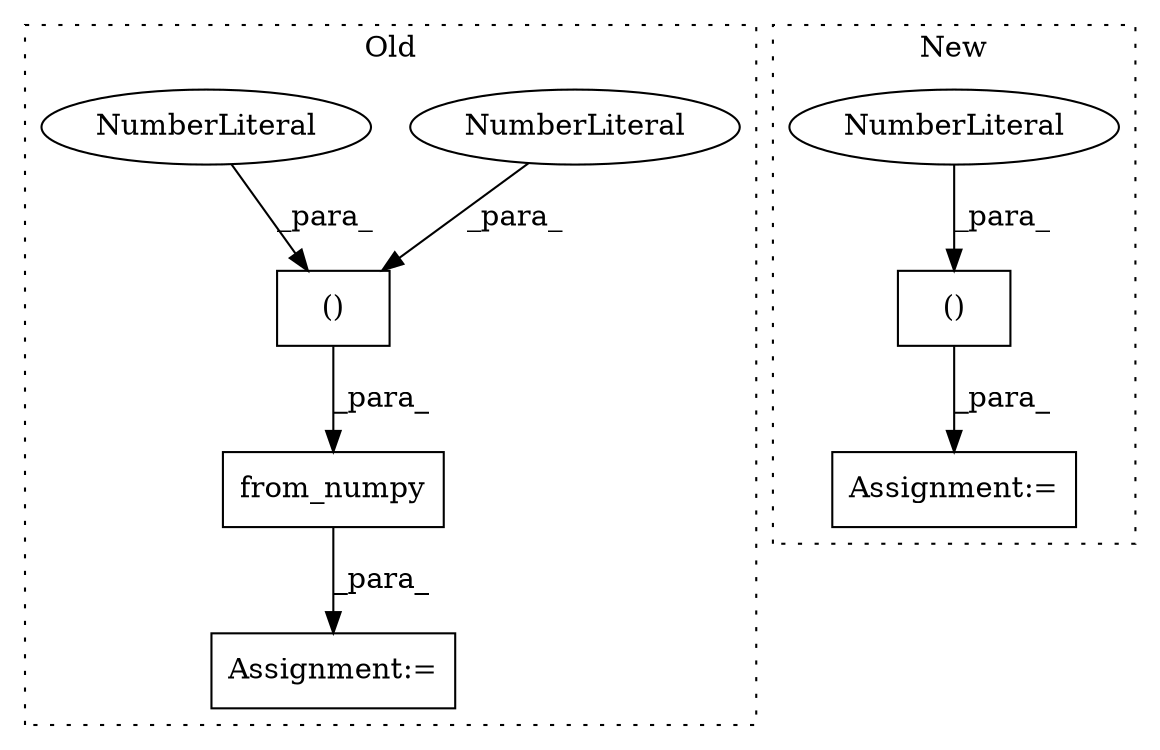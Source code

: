 digraph G {
subgraph cluster0 {
1 [label="from_numpy" a="32" s="9525,9599" l="11,1" shape="box"];
3 [label="Assignment:=" a="7" s="9517" l="1" shape="box"];
5 [label="()" a="106" s="9553" l="15" shape="box"];
6 [label="NumberLiteral" a="34" s="9553" l="1" shape="ellipse"];
7 [label="NumberLiteral" a="34" s="9567" l="1" shape="ellipse"];
label = "Old";
style="dotted";
}
subgraph cluster1 {
2 [label="()" a="106" s="9043" l="44" shape="box"];
4 [label="Assignment:=" a="7" s="8850,9144" l="103,2" shape="box"];
8 [label="NumberLiteral" a="34" s="9043" l="1" shape="ellipse"];
label = "New";
style="dotted";
}
1 -> 3 [label="_para_"];
2 -> 4 [label="_para_"];
5 -> 1 [label="_para_"];
6 -> 5 [label="_para_"];
7 -> 5 [label="_para_"];
8 -> 2 [label="_para_"];
}